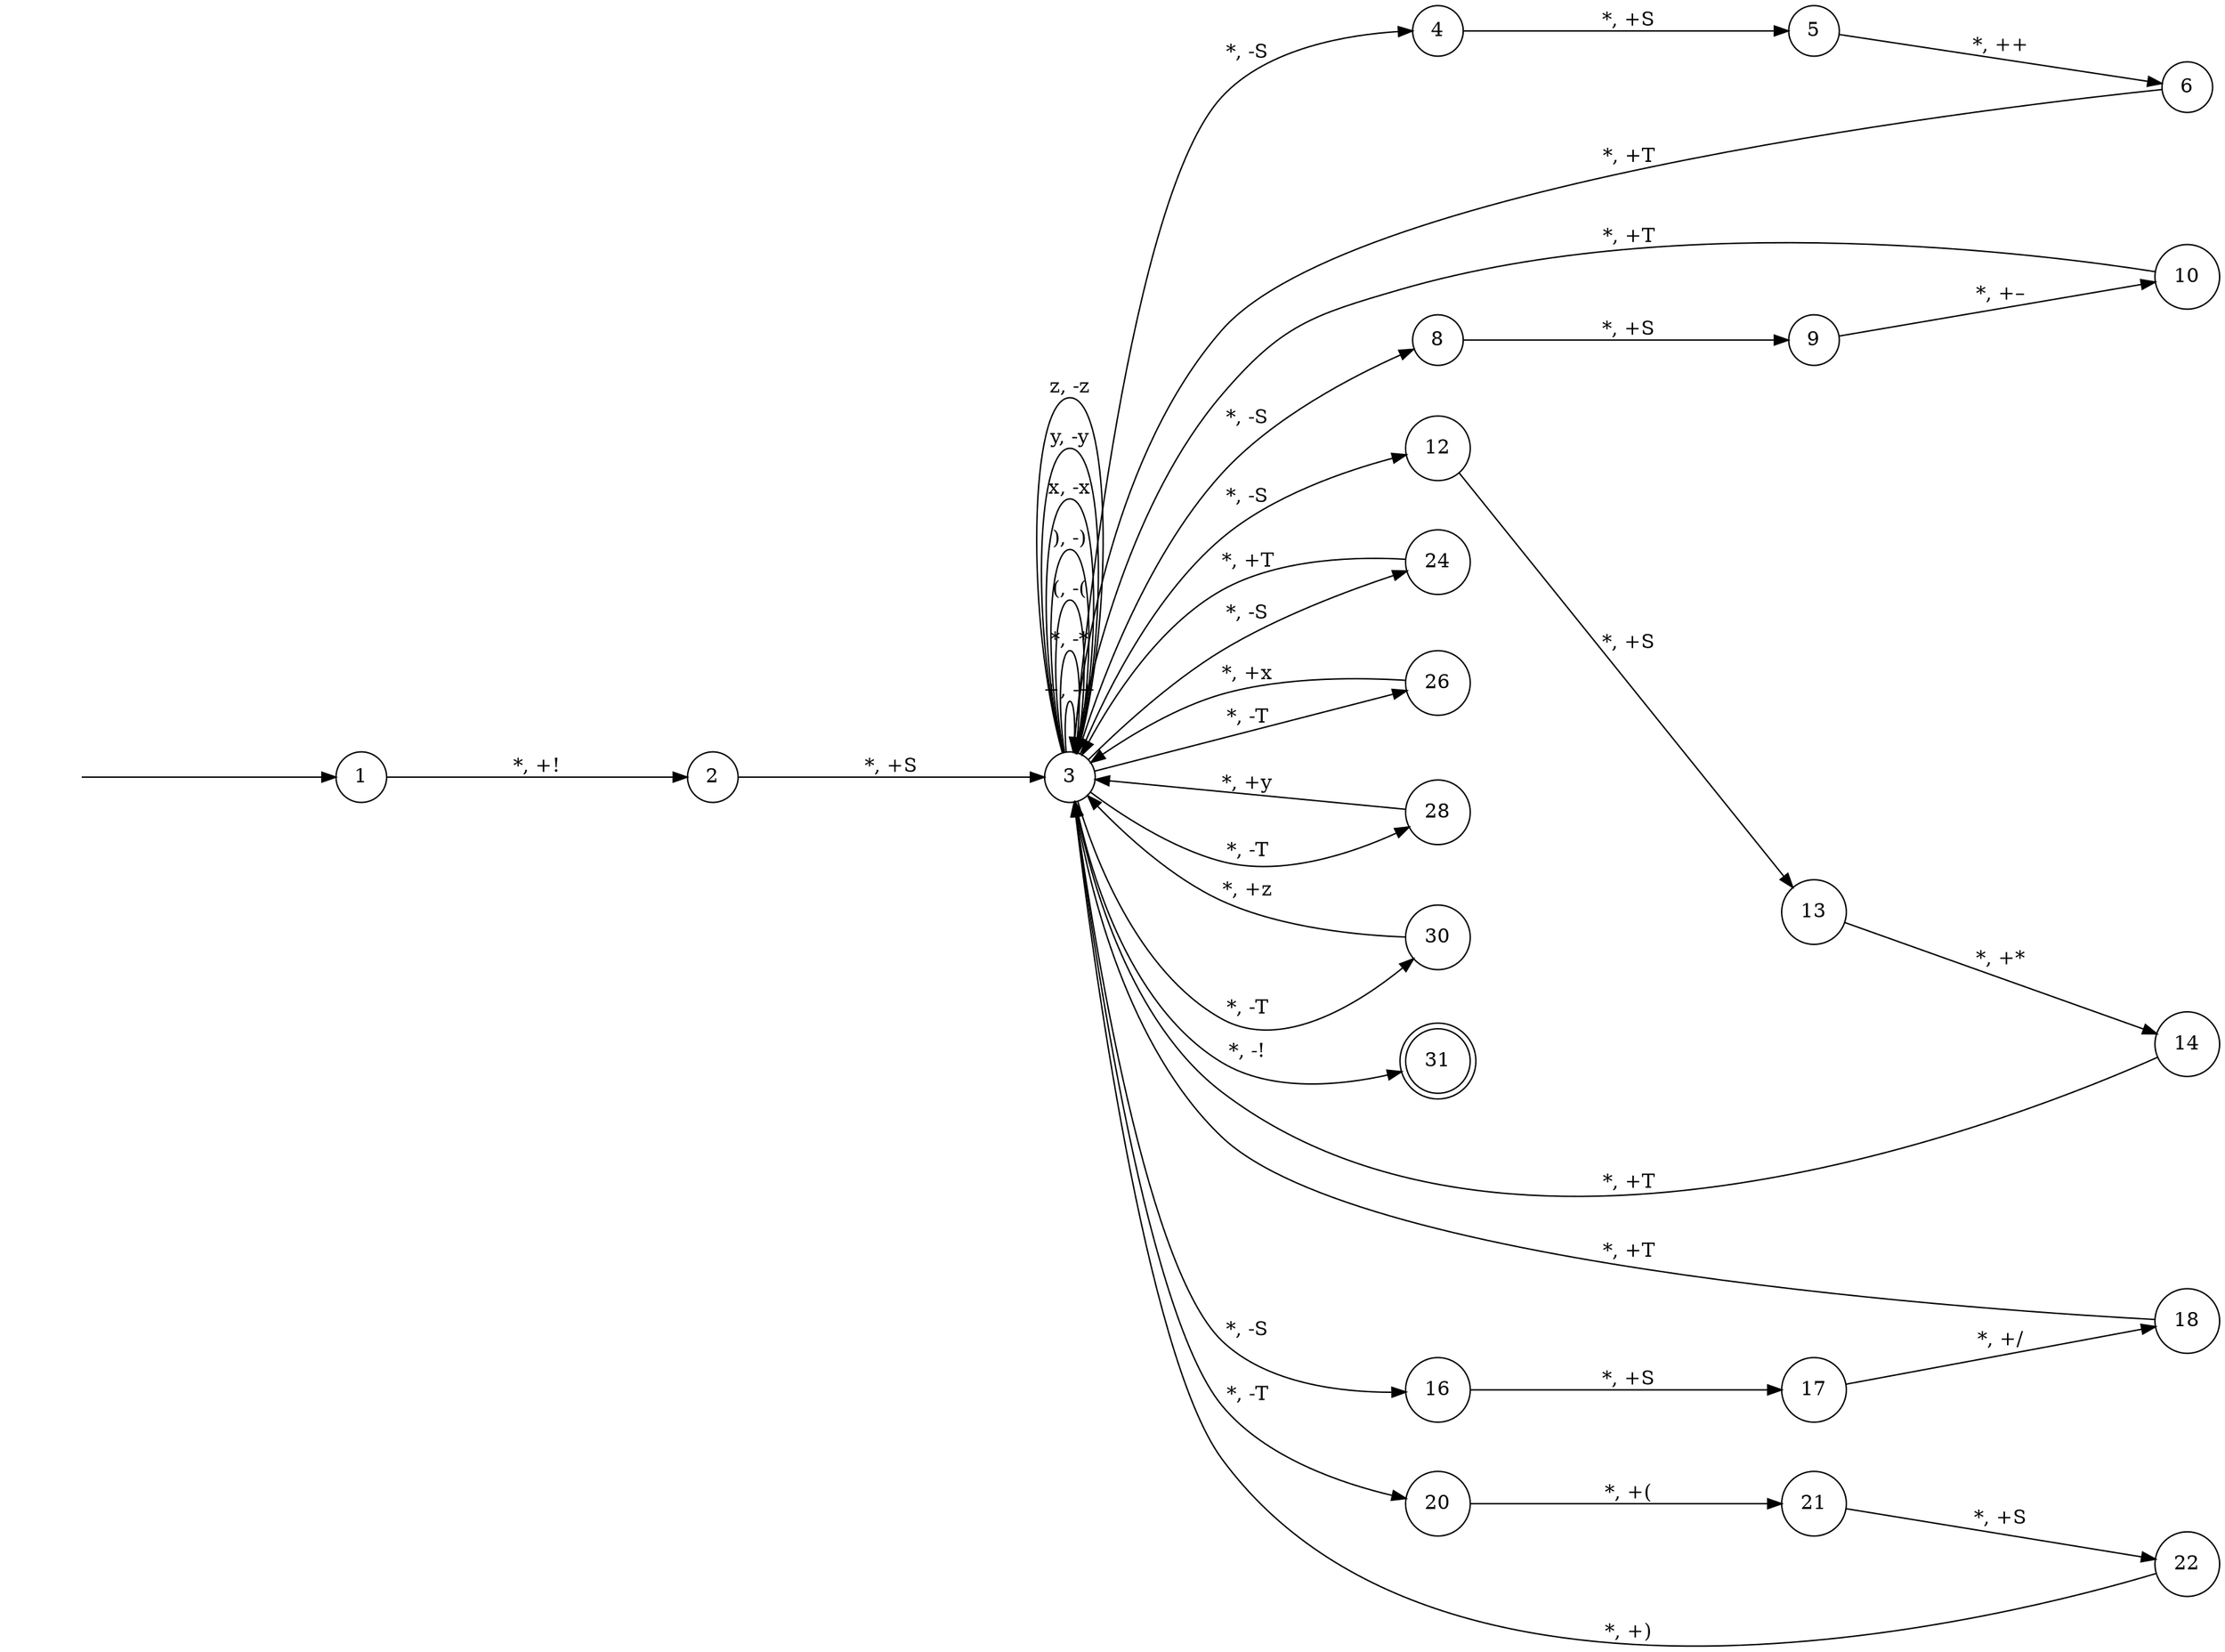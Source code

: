 // The Push-down Automata
digraph "pda-graph" {
	graph [nodesep=0.5 overlap=scale rankdir=LR ranksep=2.5 splines=true]
	node [shape=circle]
	hidden [label="" shape=plaintext]
	hidden -> 1
	node [shape=circle]
	1
	node [shape=circle]
	2
	node [shape=circle]
	3
	node [shape=circle]
	4
	node [shape=circle]
	5
	node [shape=circle]
	6
	node [shape=circle]
	8
	node [shape=circle]
	9
	node [shape=circle]
	10
	node [shape=circle]
	12
	node [shape=circle]
	13
	node [shape=circle]
	14
	node [shape=circle]
	16
	node [shape=circle]
	17
	node [shape=circle]
	18
	node [shape=circle]
	20
	node [shape=circle]
	21
	node [shape=circle]
	22
	node [shape=circle]
	24
	node [shape=circle]
	26
	node [shape=circle]
	28
	node [shape=circle]
	30
	node [shape=doublecircle]
	31
	1 -> 2 [label="*, +!"]
	2 -> 3 [label="*, +S"]
	3 -> 3 [label="+, -+"]
	3 -> 3 [label="*, -*"]
	3 -> 3 [label="(, -("]
	3 -> 3 [label="), -)"]
	3 -> 3 [label="x, -x"]
	3 -> 3 [label="y, -y"]
	3 -> 3 [label="z, -z"]
	3 -> 4 [label="*, -S"]
	4 -> 5 [label="*, +S"]
	5 -> 6 [label="*, ++"]
	6 -> 3 [label="*, +T"]
	3 -> 8 [label="*, -S"]
	8 -> 9 [label="*, +S"]
	9 -> 10 [label="*, +–"]
	10 -> 3 [label="*, +T"]
	3 -> 12 [label="*, -S"]
	12 -> 13 [label="*, +S"]
	13 -> 14 [label="*, +*"]
	14 -> 3 [label="*, +T"]
	3 -> 16 [label="*, -S"]
	16 -> 17 [label="*, +S"]
	17 -> 18 [label="*, +/"]
	18 -> 3 [label="*, +T"]
	3 -> 20 [label="*, -T"]
	20 -> 21 [label="*, +("]
	21 -> 22 [label="*, +S"]
	22 -> 3 [label="*, +)"]
	3 -> 24 [label="*, -S"]
	24 -> 3 [label="*, +T"]
	3 -> 26 [label="*, -T"]
	26 -> 3 [label="*, +x"]
	3 -> 28 [label="*, -T"]
	28 -> 3 [label="*, +y"]
	3 -> 30 [label="*, -T"]
	30 -> 3 [label="*, +z"]
	3 -> 31 [label="*, -!"]
}
